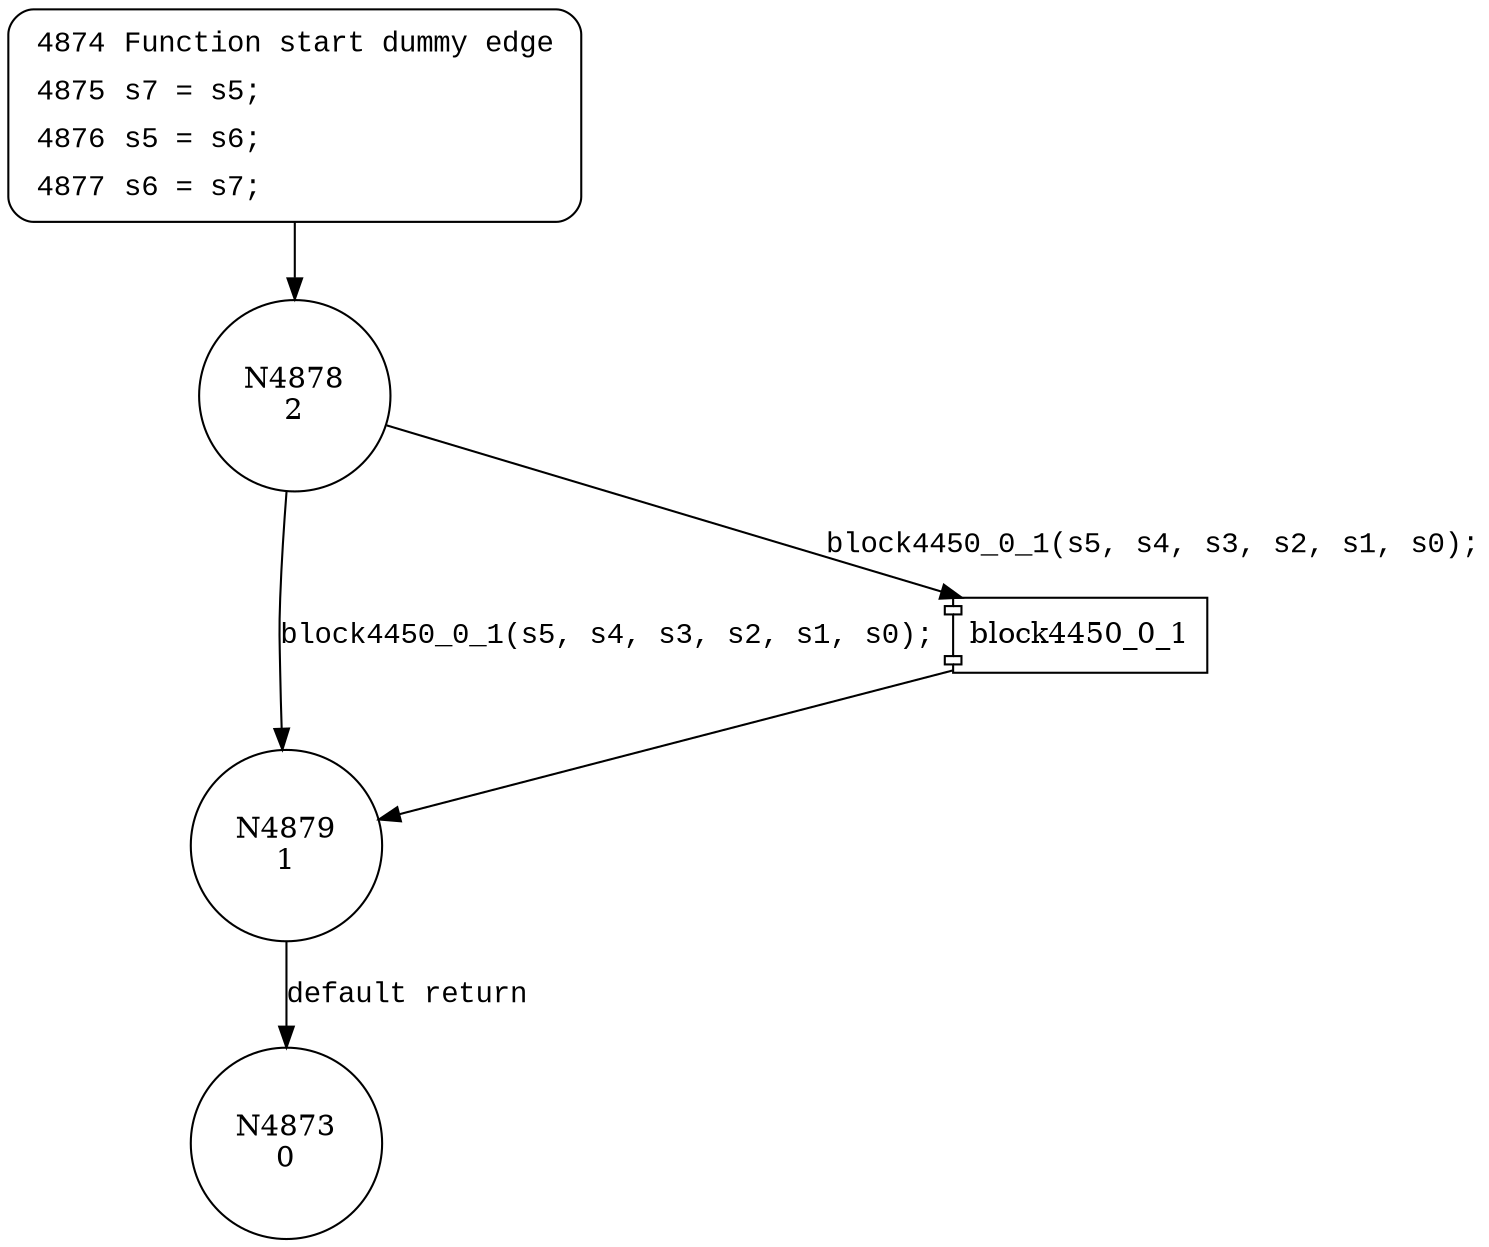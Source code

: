 digraph block4446_0_1 {
4878 [shape="circle" label="N4878\n2"]
4879 [shape="circle" label="N4879\n1"]
4873 [shape="circle" label="N4873\n0"]
4874 [style="filled,bold" penwidth="1" fillcolor="white" fontname="Courier New" shape="Mrecord" label=<<table border="0" cellborder="0" cellpadding="3" bgcolor="white"><tr><td align="right">4874</td><td align="left">Function start dummy edge</td></tr><tr><td align="right">4875</td><td align="left">s7 = s5;</td></tr><tr><td align="right">4876</td><td align="left">s5 = s6;</td></tr><tr><td align="right">4877</td><td align="left">s6 = s7;</td></tr></table>>]
4874 -> 4878[label=""]
100209 [shape="component" label="block4450_0_1"]
4878 -> 100209 [label="block4450_0_1(s5, s4, s3, s2, s1, s0);" fontname="Courier New"]
100209 -> 4879 [label="" fontname="Courier New"]
4878 -> 4879 [label="block4450_0_1(s5, s4, s3, s2, s1, s0);" fontname="Courier New"]
4879 -> 4873 [label="default return" fontname="Courier New"]
}